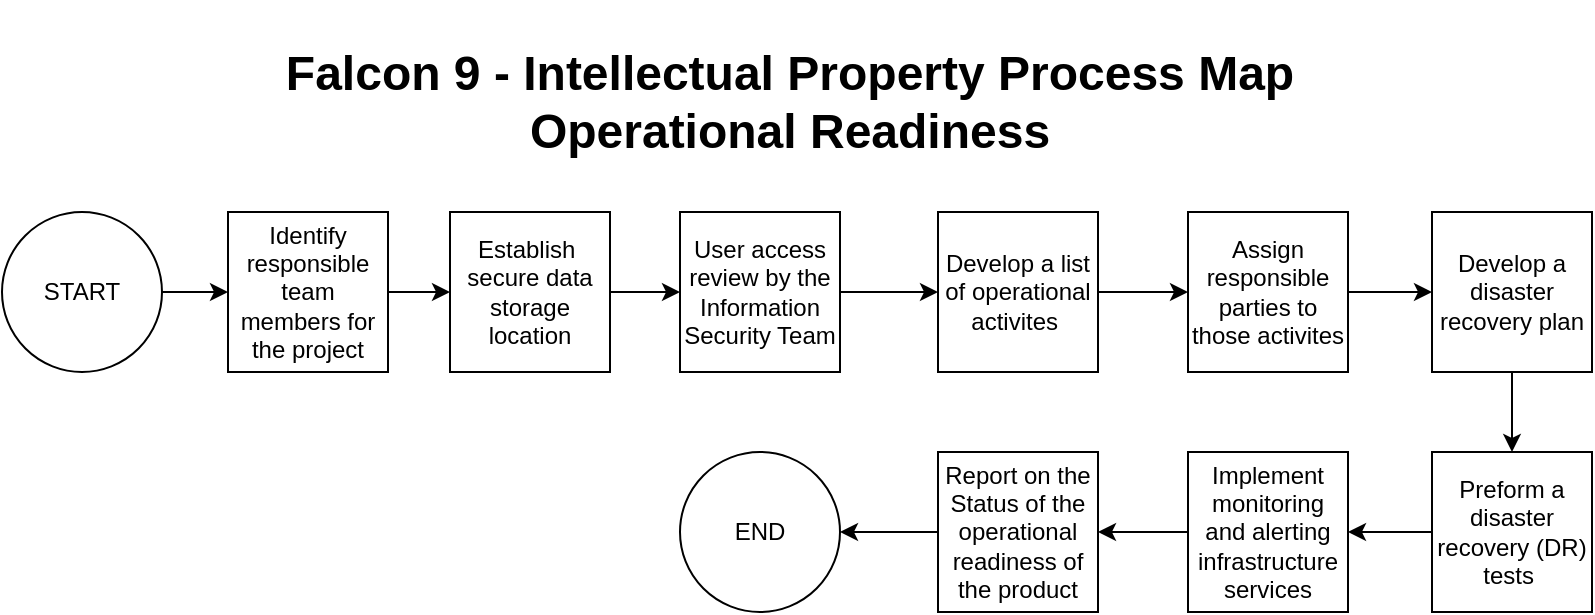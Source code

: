 <mxfile>
    <diagram id="PbFvnkKS_HCDwxyT2tBo" name="Page-1">
        <mxGraphModel dx="1106" dy="702" grid="0" gridSize="10" guides="1" tooltips="1" connect="1" arrows="1" fold="1" page="1" pageScale="1" pageWidth="850" pageHeight="1100" background="#ffffff" math="0" shadow="0">
            <root>
                <mxCell id="0"/>
                <mxCell id="1" parent="0"/>
                <mxCell id="2" value="&lt;h1 style=&quot;color: rgb(240 , 240 , 240) ; font-family: &amp;#34;helvetica&amp;#34; ; font-style: normal ; letter-spacing: normal ; text-indent: 0px ; text-transform: none ; word-spacing: 0px&quot;&gt;&lt;font color=&quot;#000000&quot; style=&quot;background-color: rgb(255 , 255 , 255)&quot;&gt;Falcon 9 - Intellectual Property Process Map Operational Readiness&lt;/font&gt;&lt;/h1&gt;" style="text;whiteSpace=wrap;html=1;align=center;" parent="1" vertex="1">
                    <mxGeometry x="164" y="22" width="522" height="74" as="geometry"/>
                </mxCell>
                <mxCell id="5" value="" style="edgeStyle=none;html=1;strokeColor=#000000;" parent="1" source="6" target="8" edge="1">
                    <mxGeometry relative="1" as="geometry"/>
                </mxCell>
                <mxCell id="6" value="START" style="ellipse;whiteSpace=wrap;html=1;aspect=fixed;" parent="1" vertex="1">
                    <mxGeometry x="31" y="128" width="80" height="80" as="geometry"/>
                </mxCell>
                <mxCell id="7" value="" style="edgeStyle=none;html=1;strokeColor=#000000;" parent="1" source="8" target="10" edge="1">
                    <mxGeometry relative="1" as="geometry"/>
                </mxCell>
                <mxCell id="8" value="Identify responsible team members for the project" style="whiteSpace=wrap;html=1;aspect=fixed;" parent="1" vertex="1">
                    <mxGeometry x="144" y="128" width="80" height="80" as="geometry"/>
                </mxCell>
                <mxCell id="9" value="" style="edgeStyle=none;html=1;strokeColor=#000000;" parent="1" source="10" target="11" edge="1">
                    <mxGeometry relative="1" as="geometry"/>
                </mxCell>
                <mxCell id="10" value="Establish&amp;nbsp; secure data storage location" style="whiteSpace=wrap;html=1;aspect=fixed;" parent="1" vertex="1">
                    <mxGeometry x="255" y="128" width="80" height="80" as="geometry"/>
                </mxCell>
                <mxCell id="13" value="" style="edgeStyle=none;html=1;strokeColor=#000000;" parent="1" source="11" target="12" edge="1">
                    <mxGeometry relative="1" as="geometry"/>
                </mxCell>
                <mxCell id="11" value="User access review by the Information Security Team" style="whiteSpace=wrap;html=1;aspect=fixed;" parent="1" vertex="1">
                    <mxGeometry x="370" y="128" width="80" height="80" as="geometry"/>
                </mxCell>
                <mxCell id="15" value="" style="edgeStyle=none;html=1;strokeColor=#000000;" parent="1" source="12" target="14" edge="1">
                    <mxGeometry relative="1" as="geometry"/>
                </mxCell>
                <mxCell id="12" value="Develop a list of operational activites&amp;nbsp;" style="whiteSpace=wrap;html=1;aspect=fixed;" parent="1" vertex="1">
                    <mxGeometry x="499" y="128" width="80" height="80" as="geometry"/>
                </mxCell>
                <mxCell id="17" value="" style="edgeStyle=none;html=1;strokeColor=#000000;" parent="1" source="14" target="16" edge="1">
                    <mxGeometry relative="1" as="geometry"/>
                </mxCell>
                <mxCell id="14" value="Assign responsible parties to those activites" style="whiteSpace=wrap;html=1;aspect=fixed;" parent="1" vertex="1">
                    <mxGeometry x="624" y="128" width="80" height="80" as="geometry"/>
                </mxCell>
                <mxCell id="19" value="" style="edgeStyle=none;html=1;strokeColor=#000000;" parent="1" source="16" target="18" edge="1">
                    <mxGeometry relative="1" as="geometry"/>
                </mxCell>
                <mxCell id="16" value="Develop a disaster recovery plan" style="whiteSpace=wrap;html=1;aspect=fixed;" parent="1" vertex="1">
                    <mxGeometry x="746" y="128" width="80" height="80" as="geometry"/>
                </mxCell>
                <mxCell id="27" value="" style="edgeStyle=none;html=1;strokeColor=#000000;" parent="1" source="18" target="26" edge="1">
                    <mxGeometry relative="1" as="geometry"/>
                </mxCell>
                <mxCell id="18" value="Preform a disaster recovery (DR) tests&amp;nbsp;" style="whiteSpace=wrap;html=1;aspect=fixed;" parent="1" vertex="1">
                    <mxGeometry x="746" y="248" width="80" height="80" as="geometry"/>
                </mxCell>
                <mxCell id="29" value="" style="edgeStyle=none;html=1;strokeColor=#000000;" parent="1" source="20" target="22" edge="1">
                    <mxGeometry relative="1" as="geometry"/>
                </mxCell>
                <mxCell id="20" value="Report on the Status of the operational readiness of the product" style="whiteSpace=wrap;html=1;aspect=fixed;" parent="1" vertex="1">
                    <mxGeometry x="499" y="248" width="80" height="80" as="geometry"/>
                </mxCell>
                <mxCell id="22" value="END" style="ellipse;whiteSpace=wrap;html=1;aspect=fixed;" parent="1" vertex="1">
                    <mxGeometry x="370" y="248" width="80" height="80" as="geometry"/>
                </mxCell>
                <mxCell id="28" value="" style="edgeStyle=none;html=1;strokeColor=#000000;" parent="1" source="26" target="20" edge="1">
                    <mxGeometry relative="1" as="geometry"/>
                </mxCell>
                <mxCell id="26" value="Implement monitoring and alerting infrastructure services" style="whiteSpace=wrap;html=1;aspect=fixed;" parent="1" vertex="1">
                    <mxGeometry x="624" y="248" width="80" height="80" as="geometry"/>
                </mxCell>
            </root>
        </mxGraphModel>
    </diagram>
</mxfile>